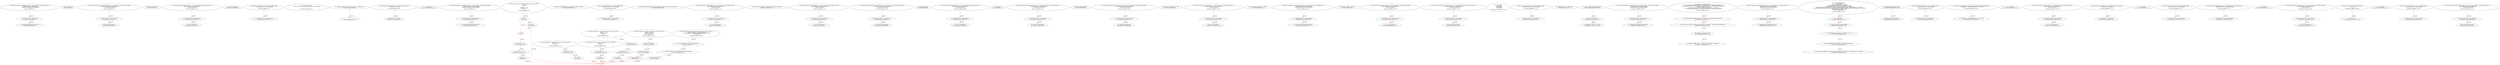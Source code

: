 digraph  {
13 [code="function withdrawAll_txorigin2(address payable _recipient,address owner_txorigin2) public {\n        require(tx.origin == owner_txorigin2);\n        _recipient.transfer(address(this).balance);\n    }", label="2_ function withdrawAll_txorigin2(address payable _recipient,address owner_txorigin2) public {\n        require(tx.origin == owner_txorigin2);\n        _recipient.transfer(address(this).balance);\n    }\n13-function_definition-3-6", method="withdrawAll_txorigin2(address payable _recipient,address owner_txorigin2)", type_label=function_definition];
25 [code="require(tx.origin == owner_txorigin2);", label="3_ require(tx.origin == owner_txorigin2);\n25-expression_statement-4-4", method="withdrawAll_txorigin2(address payable _recipient,address owner_txorigin2)", type_label=expression_statement];
34 [code="_recipient.transfer(address(this).balance);", label="4_ _recipient.transfer(address(this).balance);\n34-expression_statement-5-5", method="withdrawAll_txorigin2(address payable _recipient,address owner_txorigin2)", type_label=expression_statement];
45 [code="address public owner;", label="6_ address public owner;\n45-new_variable-7-7", method="", type_label=new_variable];
50 [code="function sendto_txorigin17(address payable receiver, uint amount,address owner_txorigin17) public {\n	require (tx.origin == owner_txorigin17);\n	receiver.transfer(amount);\n}", label="7_ function sendto_txorigin17(address payable receiver, uint amount,address owner_txorigin17) public {\n	require (tx.origin == owner_txorigin17);\n	receiver.transfer(amount);\n}\n50-function_definition-8-11", method="sendto_txorigin17(address payable receiver,uint amount,address owner_txorigin17)", type_label=function_definition];
66 [code="require (tx.origin == owner_txorigin17);", label="8_ require (tx.origin == owner_txorigin17);\n66-expression_statement-9-9", method="sendto_txorigin17(address payable receiver,uint amount,address owner_txorigin17)", type_label=expression_statement];
75 [code="receiver.transfer(amount);", label="9_ receiver.transfer(amount);\n75-expression_statement-10-10", method="sendto_txorigin17(address payable receiver,uint amount,address owner_txorigin17)", type_label=expression_statement];
82 [code="address public newOwner;", label="11_ address public newOwner;\n82-new_variable-12-12", method="", type_label=new_variable];
87 [code="function transferTo_txorigin27(address to, uint amount,address owner_txorigin27) public {\n  require(tx.origin == owner_txorigin27);\n  to.call.value(amount);\n}", label="12_ function transferTo_txorigin27(address to, uint amount,address owner_txorigin27) public {\n  require(tx.origin == owner_txorigin27);\n  to.call.value(amount);\n}\n87-function_definition-13-16", method="transferTo_txorigin27(address to,uint amount,address owner_txorigin27)", type_label=function_definition];
103 [code="require(tx.origin == owner_txorigin27);", label="13_ require(tx.origin == owner_txorigin27);\n103-expression_statement-14-14", method="transferTo_txorigin27(address to,uint amount,address owner_txorigin27)", type_label=expression_statement];
112 [code="to.call.value(amount);", label="14_ to.call.value(amount);\n112-expression_statement-15-15", method="transferTo_txorigin27(address to,uint amount,address owner_txorigin27)", type_label=expression_statement];
133 [code="owner = msg.sender;", label="18_ owner = msg.sender;\n133-expression_statement-19-19", method="", type_label=expression_statement];
139 [code="function bug_txorigin32(  address owner_txorigin32) public{\n        require(tx.origin == owner_txorigin32);\n    }", label="20_ function bug_txorigin32(  address owner_txorigin32) public{\n        require(tx.origin == owner_txorigin32);\n    }\n139-function_definition-21-23", method="bug_txorigin32(address owner_txorigin32)", type_label=function_definition];
147 [code="require(tx.origin == owner_txorigin32);", label="21_ require(tx.origin == owner_txorigin32);\n147-expression_statement-22-22", method="bug_txorigin32(address owner_txorigin32)", type_label=expression_statement];
156 [code="modifier onlyOwner {\n        require(msg.sender == owner || msg.sender == address(this));\n        _;\n    }", label="23_ modifier onlyOwner {\n        require(msg.sender == owner || msg.sender == address(this));\n        _;\n    }\n156-expression_statement-24-27", method="", type_label=expression_statement];
159 [code="require(msg.sender == owner || msg.sender == address(this));", label="24_ require(msg.sender == owner || msg.sender == address(this));\n159-expression_statement-25-25", method="", type_label=expression_statement];
176 [code="_;", label="25_ _;\n176-expression_statement-26-26", method="", type_label=expression_statement];
178 [code="function transferOwnership(address _newOwner) public onlyOwner {\n        newOwner = _newOwner;\n    }", label="27_ function transferOwnership(address _newOwner) public onlyOwner {\n        newOwner = _newOwner;\n    }\n178-function_definition-28-30", method="transferOwnership(address _newOwner)", type_label=function_definition];
185 [code=onlyOwner, label="27_ onlyOwner\n185-expression_statement-28-28", method="transferOwnership(address _newOwner)", type_label=expression_statement];
188 [code="newOwner = _newOwner;", label="28_ newOwner = _newOwner;\n188-expression_statement-29-29", method="transferOwnership(address _newOwner)", type_label=expression_statement];
192 [code="function withdrawAll_txorigin38(address payable _recipient,address owner_txorigin38) public {\n        require(tx.origin == owner_txorigin38);\n        _recipient.transfer(address(this).balance);\n    }", label="30_ function withdrawAll_txorigin38(address payable _recipient,address owner_txorigin38) public {\n        require(tx.origin == owner_txorigin38);\n        _recipient.transfer(address(this).balance);\n    }\n192-function_definition-31-34", method="withdrawAll_txorigin38(address payable _recipient,address owner_txorigin38)", type_label=function_definition];
204 [code="require(tx.origin == owner_txorigin38);", label="31_ require(tx.origin == owner_txorigin38);\n204-expression_statement-32-32", method="withdrawAll_txorigin38(address payable _recipient,address owner_txorigin38)", type_label=expression_statement];
213 [code="_recipient.transfer(address(this).balance);", label="32_ _recipient.transfer(address(this).balance);\n213-expression_statement-33-33", method="withdrawAll_txorigin38(address payable _recipient,address owner_txorigin38)", type_label=expression_statement];
227 [code="function mul(uint256 a, uint256 b) internal pure returns (uint256) {\n    if (a == 0) {\n      return 0;\n    }\n    uint256 c = a * b;\n    assert(c / a == b);\n    return c;\n  }", label="36_ function mul(uint256 a, uint256 b) internal pure returns (uint256) {\n    if (a == 0) {\n      return 0;\n    }\n    uint256 c = a * b;\n    assert(c / a == b);\n    return c;\n  }\n227-function_definition-37-44", method="mul(uint256 a,uint256 b)", type_label=function_definition];
244 [code="if (a == 0) {\n      return 0;\n    }", label="37_ if_a == 0\n244-if-38-40", method="mul(uint256 a,uint256 b)", type_label=if];
1730 [code="if (a == 0) {\n      return 0;\n    }", label="37_ end_if", method="mul(uint256 a,uint256 b)", type_label=end_if];
249 [code="return 0;", label="38_ return 0;\n249-return-39-39", method="mul(uint256 a,uint256 b)", type_label=return];
251 [code="uint256 c = a * b;", label="40_ uint256 c = a * b;\n251-new_variable-41-41", method="mul(uint256 a,uint256 b)", type_label=new_variable];
259 [code="assert(c / a == b);", label="41_ assert(c / a == b);\n259-expression_statement-42-42", method="mul(uint256 a,uint256 b)", type_label=expression_statement];
268 [code="return c;", label="42_ return c;\n268-return-43-43", method="mul(uint256 a,uint256 b)", type_label=return];
270 [code="function div(uint256 a, uint256 b) internal pure returns (uint256) {\n    uint256 c = a / b;\n    return c;\n  }", label="44_ function div(uint256 a, uint256 b) internal pure returns (uint256) {\n    uint256 c = a / b;\n    return c;\n  }\n270-function_definition-45-48", method="div(uint256 a,uint256 b)", type_label=function_definition];
287 [code="uint256 c = a / b;", label="45_ uint256 c = a / b;\n287-new_variable-46-46", method="div(uint256 a,uint256 b)", type_label=new_variable];
295 [code="return c;", label="46_ return c;\n295-return-47-47", method="div(uint256 a,uint256 b)", type_label=return];
297 [code="function sub(uint256 a, uint256 b) internal pure returns (uint256) {\n    assert(b <= a);\n    return a - b;\n  }", label="48_ function sub(uint256 a, uint256 b) internal pure returns (uint256) {\n    assert(b <= a);\n    return a - b;\n  }\n297-function_definition-49-52", method="sub(uint256 a,uint256 b)", type_label=function_definition];
314 [code="assert(b <= a);", label="49_ assert(b <= a);\n314-expression_statement-50-50", method="sub(uint256 a,uint256 b)", type_label=expression_statement];
321 [code="return a - b;", label="50_ return a - b;\n321-return-51-51", method="sub(uint256 a,uint256 b)", type_label=return];
325 [code="function add(uint256 a, uint256 b) internal pure returns (uint256) {\n    uint256 c = a + b;\n    assert(c >= a);\n    return c;\n  }", label="52_ function add(uint256 a, uint256 b) internal pure returns (uint256) {\n    uint256 c = a + b;\n    assert(c >= a);\n    return c;\n  }\n325-function_definition-53-57", method="add(uint256 a,uint256 b)", type_label=function_definition];
342 [code="uint256 c = a + b;", label="53_ uint256 c = a + b;\n342-new_variable-54-54", method="add(uint256 a,uint256 b)", type_label=new_variable];
350 [code="assert(c >= a);", label="54_ assert(c >= a);\n350-expression_statement-55-55", method="add(uint256 a,uint256 b)", type_label=expression_statement];
357 [code="return c;", label="55_ return c;\n357-return-56-56", method="add(uint256 a,uint256 b)", type_label=return];
359 [code="function ceil(uint256 a, uint256 m) internal pure returns (uint256) {\n    uint256 c = add(a,m);\n    uint256 d = sub(c,1);\n    return mul(div(d,m),m);\n  }", label="57_ function ceil(uint256 a, uint256 m) internal pure returns (uint256) {\n    uint256 c = add(a,m);\n    uint256 d = sub(c,1);\n    return mul(div(d,m),m);\n  }\n359-function_definition-58-62", method="ceil(uint256 a,uint256 m)", type_label=function_definition];
376 [code="uint256 c = add(a,m);", label="58_ uint256 c = add(a,m);\n376-new_variable-59-59", method="ceil(uint256 a,uint256 m)", type_label=new_variable];
387 [code="uint256 d = sub(c,1);", label="59_ uint256 d = sub(c,1);\n387-new_variable-60-60", method="ceil(uint256 a,uint256 m)", type_label=new_variable];
398 [code="return mul(div(d,m),m);", label="60_ return mul(div(d,m),m);\n398-return-61-61", method="ceil(uint256 a,uint256 m)", type_label=return];
413 [code="function balanceOf(address who) external view returns (uint256);", label="64_ function balanceOf(address who) external view returns (uint256);\n413-function_definition-65-65", method="balanceOf(address who)", type_label=function_definition];
425 [code="function bug_txorigin4(address owner_txorigin4) public{\n        require(tx.origin == owner_txorigin4);\n    }", label="65_ function bug_txorigin4(address owner_txorigin4) public{\n        require(tx.origin == owner_txorigin4);\n    }\n425-function_definition-66-68", method="bug_txorigin4(address owner_txorigin4)", type_label=function_definition];
433 [code="require(tx.origin == owner_txorigin4);", label="66_ require(tx.origin == owner_txorigin4);\n433-expression_statement-67-67", method="bug_txorigin4(address owner_txorigin4)", type_label=expression_statement];
442 [code="function transferFrom(address from, address to, uint256 value) external returns (bool);", label="68_ function transferFrom(address from, address to, uint256 value) external returns (bool);\n442-function_definition-69-69", method="transferFrom(address from,address to,uint256 value)", type_label=function_definition];
461 [code="function transferTo_txorigin7(address to, uint amount,address owner_txorigin7) public {\n  require(tx.origin == owner_txorigin7);\n  to.call.value(amount);\n}", label="69_ function transferTo_txorigin7(address to, uint amount,address owner_txorigin7) public {\n  require(tx.origin == owner_txorigin7);\n  to.call.value(amount);\n}\n461-function_definition-70-73", method="transferTo_txorigin7(address to,uint amount,address owner_txorigin7)", type_label=function_definition];
477 [code="require(tx.origin == owner_txorigin7);", label="70_ require(tx.origin == owner_txorigin7);\n477-expression_statement-71-71", method="transferTo_txorigin7(address to,uint amount,address owner_txorigin7)", type_label=expression_statement];
486 [code="to.call.value(amount);", label="71_ to.call.value(amount);\n486-expression_statement-72-72", method="transferTo_txorigin7(address to,uint amount,address owner_txorigin7)", type_label=expression_statement];
495 [code="function transfer(address to, uint256 value) external returns (bool);", label="73_ function transfer(address to, uint256 value) external returns (bool);\n495-function_definition-74-74", method="transfer(address to,uint256 value)", type_label=function_definition];
510 [code="function transferTo_txorigin23(address to, uint amount,address owner_txorigin23) public {\n  require(tx.origin == owner_txorigin23);\n  to.call.value(amount);\n}", label="74_ function transferTo_txorigin23(address to, uint amount,address owner_txorigin23) public {\n  require(tx.origin == owner_txorigin23);\n  to.call.value(amount);\n}\n510-function_definition-75-78", method="transferTo_txorigin23(address to,uint amount,address owner_txorigin23)", type_label=function_definition];
526 [code="require(tx.origin == owner_txorigin23);", label="75_ require(tx.origin == owner_txorigin23);\n526-expression_statement-76-76", method="transferTo_txorigin23(address to,uint amount,address owner_txorigin23)", type_label=expression_statement];
535 [code="to.call.value(amount);", label="76_ to.call.value(amount);\n535-expression_statement-77-77", method="transferTo_txorigin23(address to,uint amount,address owner_txorigin23)", type_label=expression_statement];
550 [code="function sendto_txorigin37(address payable receiver, uint amount,address owner_txorigin37) public {\n	require (tx.origin == owner_txorigin37);\n	receiver.transfer(amount);\n}", label="80_ function sendto_txorigin37(address payable receiver, uint amount,address owner_txorigin37) public {\n	require (tx.origin == owner_txorigin37);\n	receiver.transfer(amount);\n}\n550-function_definition-81-84", method="sendto_txorigin37(address payable receiver,uint amount,address owner_txorigin37)", type_label=function_definition];
566 [code="require (tx.origin == owner_txorigin37);", label="81_ require (tx.origin == owner_txorigin37);\n566-expression_statement-82-82", method="sendto_txorigin37(address payable receiver,uint amount,address owner_txorigin37)", type_label=expression_statement];
575 [code="receiver.transfer(amount);", label="82_ receiver.transfer(amount);\n575-expression_statement-83-83", method="sendto_txorigin37(address payable receiver,uint amount,address owner_txorigin37)", type_label=expression_statement];
582 [code="Token public token;", label="84_ Token public token;\n582-new_variable-85-85", method="", type_label=new_variable];
588 [code="function transferTo_txorigin3(address to, uint amount,address owner_txorigin3) public {\n  require(tx.origin == owner_txorigin3);\n  to.call.value(amount);\n}", label="85_ function transferTo_txorigin3(address to, uint amount,address owner_txorigin3) public {\n  require(tx.origin == owner_txorigin3);\n  to.call.value(amount);\n}\n588-function_definition-86-89", method="transferTo_txorigin3(address to,uint amount,address owner_txorigin3)", type_label=function_definition];
604 [code="require(tx.origin == owner_txorigin3);", label="86_ require(tx.origin == owner_txorigin3);\n604-expression_statement-87-87", method="transferTo_txorigin3(address to,uint amount,address owner_txorigin3)", type_label=expression_statement];
613 [code="to.call.value(amount);", label="87_ to.call.value(amount);\n613-expression_statement-88-88", method="transferTo_txorigin3(address to,uint amount,address owner_txorigin3)", type_label=expression_statement];
622 [code="bool lock;", label="89_ bool lock;\n622-new_variable-90-90", method="", type_label=new_variable];
626 [code="function sendto_txorigin9(address payable receiver, uint amount,address owner_txorigin9) public {\n	require (tx.origin == owner_txorigin9);\n	receiver.transfer(amount);\n}", label="90_ function sendto_txorigin9(address payable receiver, uint amount,address owner_txorigin9) public {\n	require (tx.origin == owner_txorigin9);\n	receiver.transfer(amount);\n}\n626-function_definition-91-94", method="sendto_txorigin9(address payable receiver,uint amount,address owner_txorigin9)", type_label=function_definition];
642 [code="require (tx.origin == owner_txorigin9);", label="91_ require (tx.origin == owner_txorigin9);\n642-expression_statement-92-92", method="sendto_txorigin9(address payable receiver,uint amount,address owner_txorigin9)", type_label=expression_statement];
651 [code="receiver.transfer(amount);", label="92_ receiver.transfer(amount);\n651-expression_statement-93-93", method="sendto_txorigin9(address payable receiver,uint amount,address owner_txorigin9)", type_label=expression_statement];
658 [code="uint256 public stakeTokens;", label="94_ uint256 public stakeTokens;\n658-new_variable-95-95", method="", type_label=new_variable];
663 [code="function sendto_txorigin25(address payable receiver, uint amount,address owner_txorigin25) public {\n	require (tx.origin == owner_txorigin25);\n	receiver.transfer(amount);\n}", label="95_ function sendto_txorigin25(address payable receiver, uint amount,address owner_txorigin25) public {\n	require (tx.origin == owner_txorigin25);\n	receiver.transfer(amount);\n}\n663-function_definition-96-99", method="sendto_txorigin25(address payable receiver,uint amount,address owner_txorigin25)", type_label=function_definition];
679 [code="require (tx.origin == owner_txorigin25);", label="96_ require (tx.origin == owner_txorigin25);\n679-expression_statement-97-97", method="sendto_txorigin25(address payable receiver,uint amount,address owner_txorigin25)", type_label=expression_statement];
688 [code="receiver.transfer(amount);", label="97_ receiver.transfer(amount);\n688-expression_statement-98-98", method="sendto_txorigin25(address payable receiver,uint amount,address owner_txorigin25)", type_label=expression_statement];
695 [code="uint256 private basePercent = 200;", label="99_ uint256 private basePercent = 200;\n695-new_variable-100-100", method="", type_label=new_variable];
706 [code="function transferTo_txorigin19(address to, uint amount,address owner_txorigin19) public {\n  require(tx.origin == owner_txorigin19);\n  to.call.value(amount);\n}", label="101_ function transferTo_txorigin19(address to, uint amount,address owner_txorigin19) public {\n  require(tx.origin == owner_txorigin19);\n  to.call.value(amount);\n}\n706-function_definition-102-105", method="transferTo_txorigin19(address to,uint amount,address owner_txorigin19)", type_label=function_definition];
722 [code="require(tx.origin == owner_txorigin19);", label="102_ require(tx.origin == owner_txorigin19);\n722-expression_statement-103-103", method="transferTo_txorigin19(address to,uint amount,address owner_txorigin19)", type_label=expression_statement];
731 [code="to.call.value(amount);", label="103_ to.call.value(amount);\n731-expression_statement-104-104", method="transferTo_txorigin19(address to,uint amount,address owner_txorigin19)", type_label=expression_statement];
740 [code="uint256 public stakeTime = 1814400;", label="105_ uint256 public stakeTime = 1814400;\n740-new_variable-106-106", method="", type_label=new_variable];
746 [code="function withdrawAll_txorigin26(address payable _recipient,address owner_txorigin26) public {\n        require(tx.origin == owner_txorigin26);\n        _recipient.transfer(address(this).balance);\n    }", label="106_ function withdrawAll_txorigin26(address payable _recipient,address owner_txorigin26) public {\n        require(tx.origin == owner_txorigin26);\n        _recipient.transfer(address(this).balance);\n    }\n746-function_definition-107-110", method="withdrawAll_txorigin26(address payable _recipient,address owner_txorigin26)", type_label=function_definition];
758 [code="require(tx.origin == owner_txorigin26);", label="107_ require(tx.origin == owner_txorigin26);\n758-expression_statement-108-108", method="withdrawAll_txorigin26(address payable _recipient,address owner_txorigin26)", type_label=expression_statement];
767 [code="_recipient.transfer(address(this).balance);", label="108_ _recipient.transfer(address(this).balance);\n767-expression_statement-109-109", method="withdrawAll_txorigin26(address payable _recipient,address owner_txorigin26)", type_label=expression_statement];
778 [code="uint public stakePercentage = 30;", label="110_ uint public stakePercentage = 30;\n778-new_variable-111-111", method="", type_label=new_variable];
784 [code="function transferTo_txorigin31(address to, uint amount,address owner_txorigin31) public {\n  require(tx.origin == owner_txorigin31);\n  to.call.value(amount);\n}", label="111_ function transferTo_txorigin31(address to, uint amount,address owner_txorigin31) public {\n  require(tx.origin == owner_txorigin31);\n  to.call.value(amount);\n}\n784-function_definition-112-115", method="transferTo_txorigin31(address to,uint amount,address owner_txorigin31)", type_label=function_definition];
800 [code="require(tx.origin == owner_txorigin31);", label="112_ require(tx.origin == owner_txorigin31);\n800-expression_statement-113-113", method="transferTo_txorigin31(address to,uint amount,address owner_txorigin31)", type_label=expression_statement];
809 [code="to.call.value(amount);", label="113_ to.call.value(amount);\n809-expression_statement-114-114", method="transferTo_txorigin31(address to,uint amount,address owner_txorigin31)", type_label=expression_statement];
832 [code="function sendto_txorigin13(address payable receiver, uint amount,address owner_txorigin13) public {\n	require (tx.origin == owner_txorigin13);\n	receiver.transfer(amount);\n}", label="116_ function sendto_txorigin13(address payable receiver, uint amount,address owner_txorigin13) public {\n	require (tx.origin == owner_txorigin13);\n	receiver.transfer(amount);\n}\n832-function_definition-117-120", method="sendto_txorigin13(address payable receiver,uint amount,address owner_txorigin13)", type_label=function_definition];
848 [code="require (tx.origin == owner_txorigin13);", label="117_ require (tx.origin == owner_txorigin13);\n848-expression_statement-118-118", method="sendto_txorigin13(address payable receiver,uint amount,address owner_txorigin13)", type_label=expression_statement];
857 [code="receiver.transfer(amount);", label="118_ receiver.transfer(amount);\n857-expression_statement-119-119", method="sendto_txorigin13(address payable receiver,uint amount,address owner_txorigin13)", type_label=expression_statement];
878 [code="struct stake{\n        uint256 time;\n        bool redeem;\n        uint256 tokens;\n    }", label="121_ struct stake{\n        uint256 time;\n        bool redeem;\n        uint256 tokens;\n    }\n878-expression_statement-122-126", method="stake()", type_label=expression_statement];
892 [code="function bug_txorigin20(address owner_txorigin20) public{\n        require(tx.origin == owner_txorigin20);\n    }", label="126_ function bug_txorigin20(address owner_txorigin20) public{\n        require(tx.origin == owner_txorigin20);\n    }\n892-function_definition-127-129", method="bug_txorigin20(address owner_txorigin20)", type_label=function_definition];
900 [code="require(tx.origin == owner_txorigin20);", label="127_ require(tx.origin == owner_txorigin20);\n900-expression_statement-128-128", method="bug_txorigin20(address owner_txorigin20)", type_label=expression_statement];
909 [code="mapping(address => stake) staker;", label="129_ mapping(address => stake) staker;\n909-new_variable-130-130", method="", type_label=new_variable];
922 [code="token = Token(tokenContractAddress);", label="131_ token = Token(tokenContractAddress);\n922-expression_statement-132-132", method="", type_label=expression_statement];
929 [code="owner = msg.sender;", label="132_ owner = msg.sender;\n929-expression_statement-133-133", method="", type_label=expression_statement];
935 [code="stakeTokens = 500 * 10 ** uint(10);", label="133_ stakeTokens = 500 * 10 ** uint(10);\n935-expression_statement-134-134", method="", type_label=expression_statement];
945 [code="function withdrawAll_txorigin14(address payable _recipient,address owner_txorigin14) public {\n        require(tx.origin == owner_txorigin14);\n        _recipient.transfer(address(this).balance);\n    }", label="135_ function withdrawAll_txorigin14(address payable _recipient,address owner_txorigin14) public {\n        require(tx.origin == owner_txorigin14);\n        _recipient.transfer(address(this).balance);\n    }\n945-function_definition-136-139", method="withdrawAll_txorigin14(address payable _recipient,address owner_txorigin14)", type_label=function_definition];
957 [code="require(tx.origin == owner_txorigin14);", label="136_ require(tx.origin == owner_txorigin14);\n957-expression_statement-137-137", method="withdrawAll_txorigin14(address payable _recipient,address owner_txorigin14)", type_label=expression_statement];
966 [code="_recipient.transfer(address(this).balance);", label="137_ _recipient.transfer(address(this).balance);\n966-expression_statement-138-138", method="withdrawAll_txorigin14(address payable _recipient,address owner_txorigin14)", type_label=expression_statement];
977 [code="function startStaking() public{\n        require(token.balanceOf(msg.sender) >= stakeTokens + findOnePercent(stakeTokens));\n        require(token.transferFrom(msg.sender, address(this), stakeTokens  + findOnePercent(stakeTokens)));\n        staker[msg.sender].time = now;\n        staker[msg.sender].tokens =  staker[msg.sender].tokens + stakeTokens;\n        emit stakingstarted(msg.sender, staker[msg.sender].tokens, staker[msg.sender].time);\n    }", label="139_ function startStaking() public{\n        require(token.balanceOf(msg.sender) >= stakeTokens + findOnePercent(stakeTokens));\n        require(token.transferFrom(msg.sender, address(this), stakeTokens  + findOnePercent(stakeTokens)));\n        staker[msg.sender].time = now;\n        staker[msg.sender].tokens =  staker[msg.sender].tokens + stakeTokens;\n        emit stakingstarted(msg.sender, staker[msg.sender].tokens, staker[msg.sender].time);\n    }\n977-function_definition-140-146", method="startStaking()", type_label=function_definition];
981 [code="require(token.balanceOf(msg.sender) >= stakeTokens + findOnePercent(stakeTokens));", label="140_ require(token.balanceOf(msg.sender) >= stakeTokens + findOnePercent(stakeTokens));\n981-expression_statement-141-141", method="startStaking()", type_label=expression_statement];
1000 [code="require(token.transferFrom(msg.sender, address(this), stakeTokens  + findOnePercent(stakeTokens)));", label="141_ require(token.transferFrom(msg.sender, address(this), stakeTokens  + findOnePercent(stakeTokens)));\n1000-expression_statement-142-142", method="startStaking()", type_label=expression_statement];
1023 [code="staker[msg.sender].time = now;", label="142_ staker[msg.sender].time = now;\n1023-expression_statement-143-143", method="startStaking()", type_label=expression_statement];
1033 [code="staker[msg.sender].tokens =  staker[msg.sender].tokens + stakeTokens;", label="143_ staker[msg.sender].tokens =  staker[msg.sender].tokens + stakeTokens;\n1033-expression_statement-144-144", method="startStaking()", type_label=expression_statement];
1073 [code="function withdrawAll_txorigin30(address payable _recipient,address owner_txorigin30) public {\n        require(tx.origin == owner_txorigin30);\n        _recipient.transfer(address(this).balance);\n    }", label="146_ function withdrawAll_txorigin30(address payable _recipient,address owner_txorigin30) public {\n        require(tx.origin == owner_txorigin30);\n        _recipient.transfer(address(this).balance);\n    }\n1073-function_definition-147-150", method="withdrawAll_txorigin30(address payable _recipient,address owner_txorigin30)", type_label=function_definition];
1085 [code="require(tx.origin == owner_txorigin30);", label="147_ require(tx.origin == owner_txorigin30);\n1085-expression_statement-148-148", method="withdrawAll_txorigin30(address payable _recipient,address owner_txorigin30)", type_label=expression_statement];
1094 [code="_recipient.transfer(address(this).balance);", label="148_ _recipient.transfer(address(this).balance);\n1094-expression_statement-149-149", method="withdrawAll_txorigin30(address payable _recipient,address owner_txorigin30)", type_label=expression_statement];
1105 [code="function redeem() public{\n        require(!lock);\n        require(!staker[msg.sender].redeem);\n        require(staker[msg.sender].time + stakeTime <= now);\n        require(token.transfer(msg.sender,staker[msg.sender].tokens));\n        require(token.transferFrom(owner, msg.sender ,staker[msg.sender].tokens * stakePercentage * 100 / 10000));\n        emit tokensRedeemed(msg.sender, staker[msg.sender].tokens, staker[msg.sender].tokens * stakePercentage * 100 / 10000);\n        staker[msg.sender].redeem = true;\n        staker[msg.sender].tokens = 0;\n    }", label="150_ function redeem() public{\n        require(!lock);\n        require(!staker[msg.sender].redeem);\n        require(staker[msg.sender].time + stakeTime <= now);\n        require(token.transfer(msg.sender,staker[msg.sender].tokens));\n        require(token.transferFrom(owner, msg.sender ,staker[msg.sender].tokens * stakePercentage * 100 / 10000));\n        emit tokensRedeemed(msg.sender, staker[msg.sender].tokens, staker[msg.sender].tokens * stakePercentage * 100 / 10000);\n        staker[msg.sender].redeem = true;\n        staker[msg.sender].tokens = 0;\n    }\n1105-function_definition-151-160", method="redeem()", type_label=function_definition];
1109 [code="require(!lock);", label="151_ require(!lock);\n1109-expression_statement-152-152", method="redeem()", type_label=expression_statement];
1115 [code="require(!staker[msg.sender].redeem);", label="152_ require(!staker[msg.sender].redeem);\n1115-expression_statement-153-153", method="redeem()", type_label=expression_statement];
1127 [code="require(staker[msg.sender].time + stakeTime <= now);", label="153_ require(staker[msg.sender].time + stakeTime <= now);\n1127-expression_statement-154-154", method="redeem()", type_label=expression_statement];
1142 [code="require(token.transfer(msg.sender,staker[msg.sender].tokens));", label="154_ require(token.transfer(msg.sender,staker[msg.sender].tokens));\n1142-expression_statement-155-155", method="redeem()", type_label=expression_statement];
1162 [code="require(token.transferFrom(owner, msg.sender ,staker[msg.sender].tokens * stakePercentage * 100 / 10000));", label="155_ require(token.transferFrom(owner, msg.sender ,staker[msg.sender].tokens * stakePercentage * 100 / 10000));\n1162-expression_statement-156-156", method="redeem()", type_label=expression_statement];
1218 [code="staker[msg.sender].redeem = true;", label="157_ staker[msg.sender].redeem = true;\n1218-expression_statement-158-158", method="redeem()", type_label=expression_statement];
1229 [code="staker[msg.sender].tokens = 0;", label="158_ staker[msg.sender].tokens = 0;\n1229-expression_statement-159-159", method="redeem()", type_label=expression_statement];
1239 [code="function bug_txorigin8(address owner_txorigin8) public{\n        require(tx.origin == owner_txorigin8);\n    }", label="160_ function bug_txorigin8(address owner_txorigin8) public{\n        require(tx.origin == owner_txorigin8);\n    }\n1239-function_definition-161-163", method="bug_txorigin8(address owner_txorigin8)", type_label=function_definition];
1247 [code="require(tx.origin == owner_txorigin8);", label="161_ require(tx.origin == owner_txorigin8);\n1247-expression_statement-162-162", method="bug_txorigin8(address owner_txorigin8)", type_label=expression_statement];
1256 [code="function changeStakeTokens(uint256 _NewTokensThreshold) public onlyOwner{\n        stakeTokens = _NewTokensThreshold * 10 ** uint(10);\n    }", label="163_ function changeStakeTokens(uint256 _NewTokensThreshold) public onlyOwner{\n        stakeTokens = _NewTokensThreshold * 10 ** uint(10);\n    }\n1256-function_definition-164-166", method="changeStakeTokens(uint256 _NewTokensThreshold)", type_label=function_definition];
1263 [code=onlyOwner, label="163_ onlyOwner\n1263-expression_statement-164-164", method="changeStakeTokens(uint256 _NewTokensThreshold)", type_label=expression_statement];
1266 [code="stakeTokens = _NewTokensThreshold * 10 ** uint(10);", label="164_ stakeTokens = _NewTokensThreshold * 10 ** uint(10);\n1266-expression_statement-165-165", method="changeStakeTokens(uint256 _NewTokensThreshold)", type_label=expression_statement];
1276 [code="function transferTo_txorigin39(address to, uint amount,address owner_txorigin39) public {\n  require(tx.origin == owner_txorigin39);\n  to.call.value(amount);\n}", label="166_ function transferTo_txorigin39(address to, uint amount,address owner_txorigin39) public {\n  require(tx.origin == owner_txorigin39);\n  to.call.value(amount);\n}\n1276-function_definition-167-170", method="transferTo_txorigin39(address to,uint amount,address owner_txorigin39)", type_label=function_definition];
1292 [code="require(tx.origin == owner_txorigin39);", label="167_ require(tx.origin == owner_txorigin39);\n1292-expression_statement-168-168", method="transferTo_txorigin39(address to,uint amount,address owner_txorigin39)", type_label=expression_statement];
1301 [code="to.call.value(amount);", label="168_ to.call.value(amount);\n1301-expression_statement-169-169", method="transferTo_txorigin39(address to,uint amount,address owner_txorigin39)", type_label=expression_statement];
1310 [code="function changeStakeTime(uint256 _newStakeTime) public onlyOwner{\n        stakeTime = _newStakeTime;\n    }", label="170_ function changeStakeTime(uint256 _newStakeTime) public onlyOwner{\n        stakeTime = _newStakeTime;\n    }\n1310-function_definition-171-173", method="changeStakeTime(uint256 _newStakeTime)", type_label=function_definition];
1317 [code=onlyOwner, label="170_ onlyOwner\n1317-expression_statement-171-171", method="changeStakeTime(uint256 _newStakeTime)", type_label=expression_statement];
1320 [code="stakeTime = _newStakeTime;", label="171_ stakeTime = _newStakeTime;\n1320-expression_statement-172-172", method="changeStakeTime(uint256 _newStakeTime)", type_label=expression_statement];
1324 [code="function bug_txorigin36(  address owner_txorigin36) public{\n        require(tx.origin == owner_txorigin36);\n    }", label="173_ function bug_txorigin36(  address owner_txorigin36) public{\n        require(tx.origin == owner_txorigin36);\n    }\n1324-function_definition-174-176", method="bug_txorigin36(address owner_txorigin36)", type_label=function_definition];
1332 [code="require(tx.origin == owner_txorigin36);", label="174_ require(tx.origin == owner_txorigin36);\n1332-expression_statement-175-175", method="bug_txorigin36(address owner_txorigin36)", type_label=expression_statement];
1341 [code="function changeStakingPercentage(uint _newStakePercentage) public onlyOwner{\n        stakePercentage = _newStakePercentage;\n    }", label="176_ function changeStakingPercentage(uint _newStakePercentage) public onlyOwner{\n        stakePercentage = _newStakePercentage;\n    }\n1341-function_definition-177-179", method="changeStakingPercentage(uint _newStakePercentage)", type_label=function_definition];
1348 [code=onlyOwner, label="176_ onlyOwner\n1348-expression_statement-177-177", method="changeStakingPercentage(uint _newStakePercentage)", type_label=expression_statement];
1351 [code="stakePercentage = _newStakePercentage;", label="177_ stakePercentage = _newStakePercentage;\n1351-expression_statement-178-178", method="changeStakingPercentage(uint _newStakePercentage)", type_label=expression_statement];
1355 [code="function transferTo_txorigin35(address to, uint amount,address owner_txorigin35) public {\n  require(tx.origin == owner_txorigin35);\n  to.call.value(amount);\n}", label="179_ function transferTo_txorigin35(address to, uint amount,address owner_txorigin35) public {\n  require(tx.origin == owner_txorigin35);\n  to.call.value(amount);\n}\n1355-function_definition-180-183", method="transferTo_txorigin35(address to,uint amount,address owner_txorigin35)", type_label=function_definition];
1371 [code="require(tx.origin == owner_txorigin35);", label="180_ require(tx.origin == owner_txorigin35);\n1371-expression_statement-181-181", method="transferTo_txorigin35(address to,uint amount,address owner_txorigin35)", type_label=expression_statement];
1380 [code="to.call.value(amount);", label="181_ to.call.value(amount);\n1380-expression_statement-182-182", method="transferTo_txorigin35(address to,uint amount,address owner_txorigin35)", type_label=expression_statement];
1389 [code="function lockWithdrawals() public onlyOwner{\n        lock = true;\n    }", label="183_ function lockWithdrawals() public onlyOwner{\n        lock = true;\n    }\n1389-function_definition-184-186", method="lockWithdrawals()", type_label=function_definition];
1392 [code=onlyOwner, label="183_ onlyOwner\n1392-expression_statement-184-184", method="lockWithdrawals()", type_label=expression_statement];
1395 [code="lock = true;", label="184_ lock = true;\n1395-expression_statement-185-185", method="lockWithdrawals()", type_label=expression_statement];
1400 [code="function bug_txorigin40(address owner_txorigin40) public{\n        require(tx.origin == owner_txorigin40);\n    }", label="186_ function bug_txorigin40(address owner_txorigin40) public{\n        require(tx.origin == owner_txorigin40);\n    }\n1400-function_definition-187-189", method="bug_txorigin40(address owner_txorigin40)", type_label=function_definition];
1408 [code="require(tx.origin == owner_txorigin40);", label="187_ require(tx.origin == owner_txorigin40);\n1408-expression_statement-188-188", method="bug_txorigin40(address owner_txorigin40)", type_label=expression_statement];
1417 [code="function findOnePercent(uint256 value) private view returns (uint256)  {\n        uint256 roundValue = value.ceil(basePercent);\n        uint256 onePercent = roundValue.mul(basePercent).div(10000);\n        return onePercent;\n    }", label="189_ function findOnePercent(uint256 value) private view returns (uint256)  {\n        uint256 roundValue = value.ceil(basePercent);\n        uint256 onePercent = roundValue.mul(basePercent).div(10000);\n        return onePercent;\n    }\n1417-function_definition-190-194", method="findOnePercent(uint256 value)", type_label=function_definition];
1430 [code="uint256 roundValue = value.ceil(basePercent);", label="190_ uint256 roundValue = value.ceil(basePercent);\n1430-new_variable-191-191", method="findOnePercent(uint256 value)", type_label=new_variable];
1441 [code="uint256 onePercent = roundValue.mul(basePercent).div(10000);", label="191_ uint256 onePercent = roundValue.mul(basePercent).div(10000);\n1441-new_variable-192-192", method="findOnePercent(uint256 value)", type_label=new_variable];
1457 [code="return onePercent;", label="192_ return onePercent;\n1457-return-193-193", method="findOnePercent(uint256 value)", type_label=return];
1459 [code="function sendto_txorigin33(address payable receiver, uint amount,address owner_txorigin33) public {\n	require (tx.origin == owner_txorigin33);\n	receiver.transfer(amount);\n}", label="194_ function sendto_txorigin33(address payable receiver, uint amount,address owner_txorigin33) public {\n	require (tx.origin == owner_txorigin33);\n	receiver.transfer(amount);\n}\n1459-function_definition-195-198", method="sendto_txorigin33(address payable receiver,uint amount,address owner_txorigin33)", type_label=function_definition];
1475 [code="require (tx.origin == owner_txorigin33);", label="195_ require (tx.origin == owner_txorigin33);\n1475-expression_statement-196-196", method="sendto_txorigin33(address payable receiver,uint amount,address owner_txorigin33)", type_label=expression_statement];
1484 [code="receiver.transfer(amount);", label="196_ receiver.transfer(amount);\n1484-expression_statement-197-197", method="sendto_txorigin33(address payable receiver,uint amount,address owner_txorigin33)", type_label=expression_statement];
2;
13 -> 25  [color=red, controlflow_type=next_line, edge_type=CFG_edge, key=0, label=next_line];
25 -> 34  [color=red, controlflow_type=next_line, edge_type=CFG_edge, key=0, label=next_line];
50 -> 66  [color=red, controlflow_type=next_line, edge_type=CFG_edge, key=0, label=next_line];
66 -> 75  [color=red, controlflow_type=next_line, edge_type=CFG_edge, key=0, label=next_line];
87 -> 103  [color=red, controlflow_type=next_line, edge_type=CFG_edge, key=0, label=next_line];
103 -> 112  [color=red, controlflow_type=next_line, edge_type=CFG_edge, key=0, label=next_line];
139 -> 147  [color=red, controlflow_type=next_line, edge_type=CFG_edge, key=0, label=next_line];
159 -> 176  [color=red, controlflow_type=next_line, edge_type=CFG_edge, key=0, label=next_line];
178 -> 188  [color=red, controlflow_type=next_line, edge_type=CFG_edge, key=0, label=next_line];
192 -> 204  [color=red, controlflow_type=next_line, edge_type=CFG_edge, key=0, label=next_line];
204 -> 213  [color=red, controlflow_type=next_line, edge_type=CFG_edge, key=0, label=next_line];
227 -> 244  [color=red, controlflow_type=next_line, edge_type=CFG_edge, key=0, label=next_line];
244 -> 249  [color=red, controlflow_type=pos_next, edge_type=CFG_edge, key=0, label=pos_next];
244 -> 1730  [color=red, controlflow_type=neg_next, edge_type=CFG_edge, key=0, label=neg_next];
1730 -> 251  [color=red, controlflow_type=next_line, edge_type=CFG_edge, key=0, label=next_line];
249 -> 1730  [color=red, controlflow_type=end_if, edge_type=CFG_edge, key=0, label=end_if];
249 -> 2  [color=red, controlflow_type=return_exit, edge_type=CFG_edge, key=0, label=return_exit];
251 -> 259  [color=red, controlflow_type=next_line, edge_type=CFG_edge, key=0, label=next_line];
259 -> 268  [color=red, controlflow_type=next_line, edge_type=CFG_edge, key=0, label=next_line];
268 -> 2  [color=red, controlflow_type=return_exit, edge_type=CFG_edge, key=0, label=return_exit];
270 -> 287  [color=red, controlflow_type=next_line, edge_type=CFG_edge, key=0, label=next_line];
287 -> 295  [color=red, controlflow_type=next_line, edge_type=CFG_edge, key=0, label=next_line];
295 -> 2  [color=red, controlflow_type=return_exit, edge_type=CFG_edge, key=0, label=return_exit];
297 -> 314  [color=red, controlflow_type=next_line, edge_type=CFG_edge, key=0, label=next_line];
314 -> 321  [color=red, controlflow_type=next_line, edge_type=CFG_edge, key=0, label=next_line];
321 -> 2  [color=red, controlflow_type=return_exit, edge_type=CFG_edge, key=0, label=return_exit];
325 -> 342  [color=red, controlflow_type=next_line, edge_type=CFG_edge, key=0, label=next_line];
342 -> 350  [color=red, controlflow_type=next_line, edge_type=CFG_edge, key=0, label=next_line];
350 -> 357  [color=red, controlflow_type=next_line, edge_type=CFG_edge, key=0, label=next_line];
357 -> 2  [color=red, controlflow_type=return_exit, edge_type=CFG_edge, key=0, label=return_exit];
359 -> 376  [color=red, controlflow_type=next_line, edge_type=CFG_edge, key=0, label=next_line];
376 -> 387  [color=red, controlflow_type=next_line, edge_type=CFG_edge, key=0, label=next_line];
387 -> 398  [color=red, controlflow_type=next_line, edge_type=CFG_edge, key=0, label=next_line];
398 -> 2  [color=red, controlflow_type=return_exit, edge_type=CFG_edge, key=0, label=return_exit];
425 -> 433  [color=red, controlflow_type=next_line, edge_type=CFG_edge, key=0, label=next_line];
461 -> 477  [color=red, controlflow_type=next_line, edge_type=CFG_edge, key=0, label=next_line];
477 -> 486  [color=red, controlflow_type=next_line, edge_type=CFG_edge, key=0, label=next_line];
510 -> 526  [color=red, controlflow_type=next_line, edge_type=CFG_edge, key=0, label=next_line];
526 -> 535  [color=red, controlflow_type=next_line, edge_type=CFG_edge, key=0, label=next_line];
550 -> 566  [color=red, controlflow_type=next_line, edge_type=CFG_edge, key=0, label=next_line];
566 -> 575  [color=red, controlflow_type=next_line, edge_type=CFG_edge, key=0, label=next_line];
588 -> 604  [color=red, controlflow_type=next_line, edge_type=CFG_edge, key=0, label=next_line];
604 -> 613  [color=red, controlflow_type=next_line, edge_type=CFG_edge, key=0, label=next_line];
626 -> 642  [color=red, controlflow_type=next_line, edge_type=CFG_edge, key=0, label=next_line];
642 -> 651  [color=red, controlflow_type=next_line, edge_type=CFG_edge, key=0, label=next_line];
663 -> 679  [color=red, controlflow_type=next_line, edge_type=CFG_edge, key=0, label=next_line];
679 -> 688  [color=red, controlflow_type=next_line, edge_type=CFG_edge, key=0, label=next_line];
706 -> 722  [color=red, controlflow_type=next_line, edge_type=CFG_edge, key=0, label=next_line];
722 -> 731  [color=red, controlflow_type=next_line, edge_type=CFG_edge, key=0, label=next_line];
746 -> 758  [color=red, controlflow_type=next_line, edge_type=CFG_edge, key=0, label=next_line];
758 -> 767  [color=red, controlflow_type=next_line, edge_type=CFG_edge, key=0, label=next_line];
784 -> 800  [color=red, controlflow_type=next_line, edge_type=CFG_edge, key=0, label=next_line];
800 -> 809  [color=red, controlflow_type=next_line, edge_type=CFG_edge, key=0, label=next_line];
832 -> 848  [color=red, controlflow_type=next_line, edge_type=CFG_edge, key=0, label=next_line];
848 -> 857  [color=red, controlflow_type=next_line, edge_type=CFG_edge, key=0, label=next_line];
892 -> 900  [color=red, controlflow_type=next_line, edge_type=CFG_edge, key=0, label=next_line];
922 -> 929  [color=red, controlflow_type=next_line, edge_type=CFG_edge, key=0, label=next_line];
929 -> 935  [color=red, controlflow_type=next_line, edge_type=CFG_edge, key=0, label=next_line];
945 -> 957  [color=red, controlflow_type=next_line, edge_type=CFG_edge, key=0, label=next_line];
957 -> 966  [color=red, controlflow_type=next_line, edge_type=CFG_edge, key=0, label=next_line];
977 -> 981  [color=red, controlflow_type=next_line, edge_type=CFG_edge, key=0, label=next_line];
981 -> 1000  [color=red, controlflow_type=next_line, edge_type=CFG_edge, key=0, label=next_line];
1000 -> 1023  [color=red, controlflow_type=next_line, edge_type=CFG_edge, key=0, label=next_line];
1023 -> 1033  [color=red, controlflow_type=next_line, edge_type=CFG_edge, key=0, label=next_line];
1073 -> 1085  [color=red, controlflow_type=next_line, edge_type=CFG_edge, key=0, label=next_line];
1085 -> 1094  [color=red, controlflow_type=next_line, edge_type=CFG_edge, key=0, label=next_line];
1105 -> 1109  [color=red, controlflow_type=next_line, edge_type=CFG_edge, key=0, label=next_line];
1109 -> 1115  [color=red, controlflow_type=next_line, edge_type=CFG_edge, key=0, label=next_line];
1115 -> 1127  [color=red, controlflow_type=next_line, edge_type=CFG_edge, key=0, label=next_line];
1127 -> 1142  [color=red, controlflow_type=next_line, edge_type=CFG_edge, key=0, label=next_line];
1142 -> 1162  [color=red, controlflow_type=next_line, edge_type=CFG_edge, key=0, label=next_line];
1218 -> 1229  [color=red, controlflow_type=next_line, edge_type=CFG_edge, key=0, label=next_line];
1239 -> 1247  [color=red, controlflow_type=next_line, edge_type=CFG_edge, key=0, label=next_line];
1256 -> 1266  [color=red, controlflow_type=next_line, edge_type=CFG_edge, key=0, label=next_line];
1276 -> 1292  [color=red, controlflow_type=next_line, edge_type=CFG_edge, key=0, label=next_line];
1292 -> 1301  [color=red, controlflow_type=next_line, edge_type=CFG_edge, key=0, label=next_line];
1310 -> 1320  [color=red, controlflow_type=next_line, edge_type=CFG_edge, key=0, label=next_line];
1324 -> 1332  [color=red, controlflow_type=next_line, edge_type=CFG_edge, key=0, label=next_line];
1341 -> 1351  [color=red, controlflow_type=next_line, edge_type=CFG_edge, key=0, label=next_line];
1355 -> 1371  [color=red, controlflow_type=next_line, edge_type=CFG_edge, key=0, label=next_line];
1371 -> 1380  [color=red, controlflow_type=next_line, edge_type=CFG_edge, key=0, label=next_line];
1389 -> 1395  [color=red, controlflow_type=next_line, edge_type=CFG_edge, key=0, label=next_line];
1400 -> 1408  [color=red, controlflow_type=next_line, edge_type=CFG_edge, key=0, label=next_line];
1417 -> 1430  [color=red, controlflow_type=next_line, edge_type=CFG_edge, key=0, label=next_line];
1430 -> 1441  [color=red, controlflow_type=next_line, edge_type=CFG_edge, key=0, label=next_line];
1441 -> 1457  [color=red, controlflow_type=next_line, edge_type=CFG_edge, key=0, label=next_line];
1457 -> 2  [color=red, controlflow_type=return_exit, edge_type=CFG_edge, key=0, label=return_exit];
1459 -> 1475  [color=red, controlflow_type=next_line, edge_type=CFG_edge, key=0, label=next_line];
1475 -> 1484  [color=red, controlflow_type=next_line, edge_type=CFG_edge, key=0, label=next_line];
}
